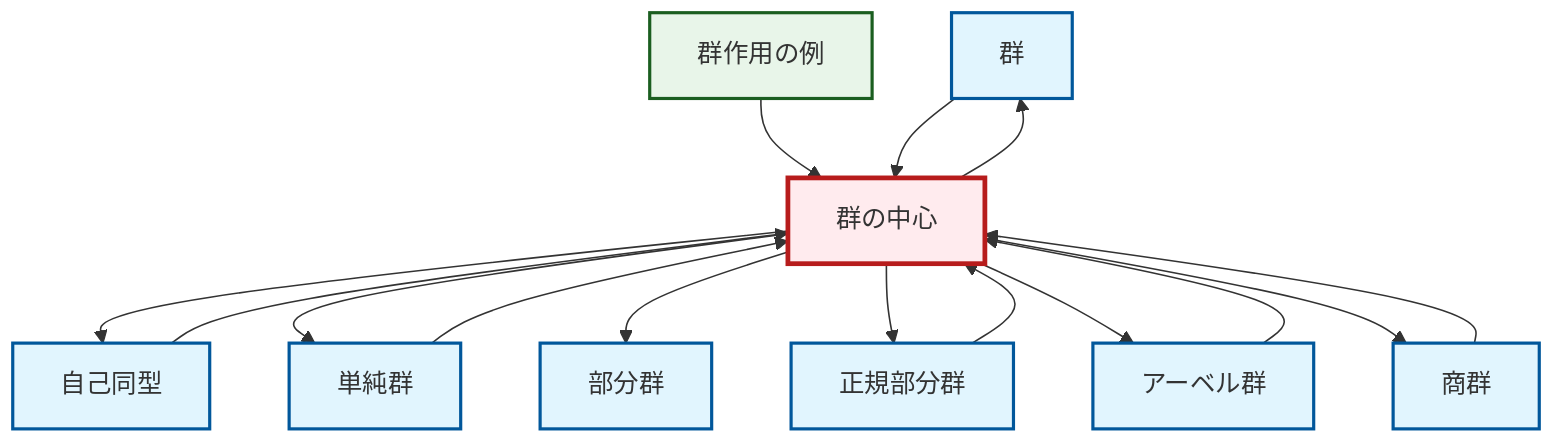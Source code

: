 graph TD
    classDef definition fill:#e1f5fe,stroke:#01579b,stroke-width:2px
    classDef theorem fill:#f3e5f5,stroke:#4a148c,stroke-width:2px
    classDef axiom fill:#fff3e0,stroke:#e65100,stroke-width:2px
    classDef example fill:#e8f5e9,stroke:#1b5e20,stroke-width:2px
    classDef current fill:#ffebee,stroke:#b71c1c,stroke-width:3px
    def-group["群"]:::definition
    ex-group-action-examples["群作用の例"]:::example
    def-automorphism["自己同型"]:::definition
    def-normal-subgroup["正規部分群"]:::definition
    def-quotient-group["商群"]:::definition
    def-subgroup["部分群"]:::definition
    def-simple-group["単純群"]:::definition
    def-center-of-group["群の中心"]:::definition
    def-abelian-group["アーベル群"]:::definition
    def-automorphism --> def-center-of-group
    def-simple-group --> def-center-of-group
    def-center-of-group --> def-automorphism
    def-center-of-group --> def-group
    def-center-of-group --> def-simple-group
    def-quotient-group --> def-center-of-group
    ex-group-action-examples --> def-center-of-group
    def-center-of-group --> def-subgroup
    def-normal-subgroup --> def-center-of-group
    def-group --> def-center-of-group
    def-center-of-group --> def-normal-subgroup
    def-center-of-group --> def-abelian-group
    def-abelian-group --> def-center-of-group
    def-center-of-group --> def-quotient-group
    class def-center-of-group current